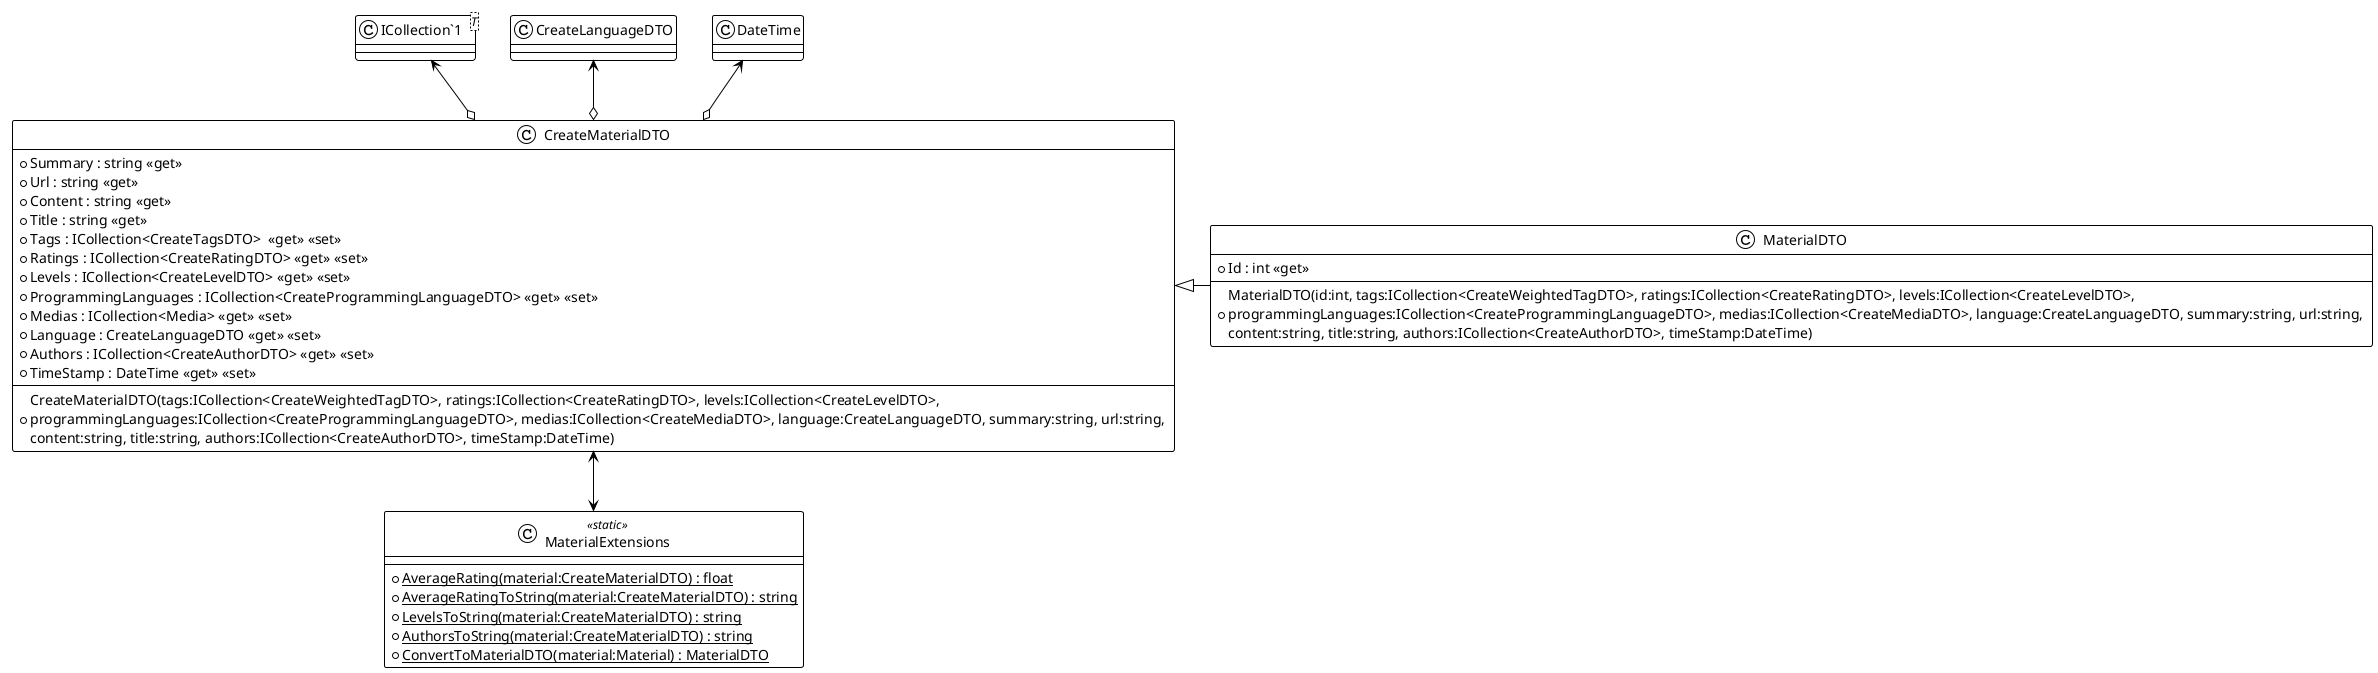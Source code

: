 @startuml
!theme plain
class MaterialDTO {
+ MaterialDTO(id:int, tags:ICollection<CreateWeightedTagDTO>, ratings:ICollection<CreateRatingDTO>, levels:ICollection<CreateLevelDTO>, \nprogrammingLanguages:ICollection<CreateProgrammingLanguageDTO>, medias:ICollection<CreateMediaDTO>, language:CreateLanguageDTO, summary:string, url:string, \ncontent:string, title:string, authors:ICollection<CreateAuthorDTO>, timeStamp:DateTime)
+ Id : int <<get>>
}
class CreateMaterialDTO {
+ CreateMaterialDTO(tags:ICollection<CreateWeightedTagDTO>, ratings:ICollection<CreateRatingDTO>, levels:ICollection<CreateLevelDTO>, \nprogrammingLanguages:ICollection<CreateProgrammingLanguageDTO>, medias:ICollection<CreateMediaDTO>, language:CreateLanguageDTO, summary:string, url:string, \ncontent:string, title:string, authors:ICollection<CreateAuthorDTO>, timeStamp:DateTime)
+ Summary : string <<get>>
+ Url : string <<get>>
+ Content : string <<get>>
+ Title : string <<get>>
+ Tags : ICollection<CreateTagsDTO>  <<get>> <<set>>
+ Ratings : ICollection<CreateRatingDTO> <<get>> <<set>>
+ Levels : ICollection<CreateLevelDTO> <<get>> <<set>>
+ ProgrammingLanguages : ICollection<CreateProgrammingLanguageDTO> <<get>> <<set>>
+ Medias : ICollection<Media> <<get>> <<set>>
+ Language : CreateLanguageDTO <<get>> <<set>>
+ Authors : ICollection<CreateAuthorDTO> <<get>> <<set>>
+ TimeStamp : DateTime <<get>> <<set>>
}

class MaterialExtensions <<static>> {
    + {static} AverageRating(material:CreateMaterialDTO) : float
    + {static} AverageRatingToString(material:CreateMaterialDTO) : string
    + {static} LevelsToString(material:CreateMaterialDTO) : string
    + {static} AuthorsToString(material:CreateMaterialDTO) : string
    + {static} ConvertToMaterialDTO(material:Material) : MaterialDTO
}
class "ICollection`1"<T> {
}

CreateMaterialDTO <|- MaterialDTO
"ICollection`1" <--o CreateMaterialDTO
CreateLanguageDTO <--o CreateMaterialDTO
DateTime <--o CreateMaterialDTO
CreateMaterialDTO <--> MaterialExtensions
@enduml

